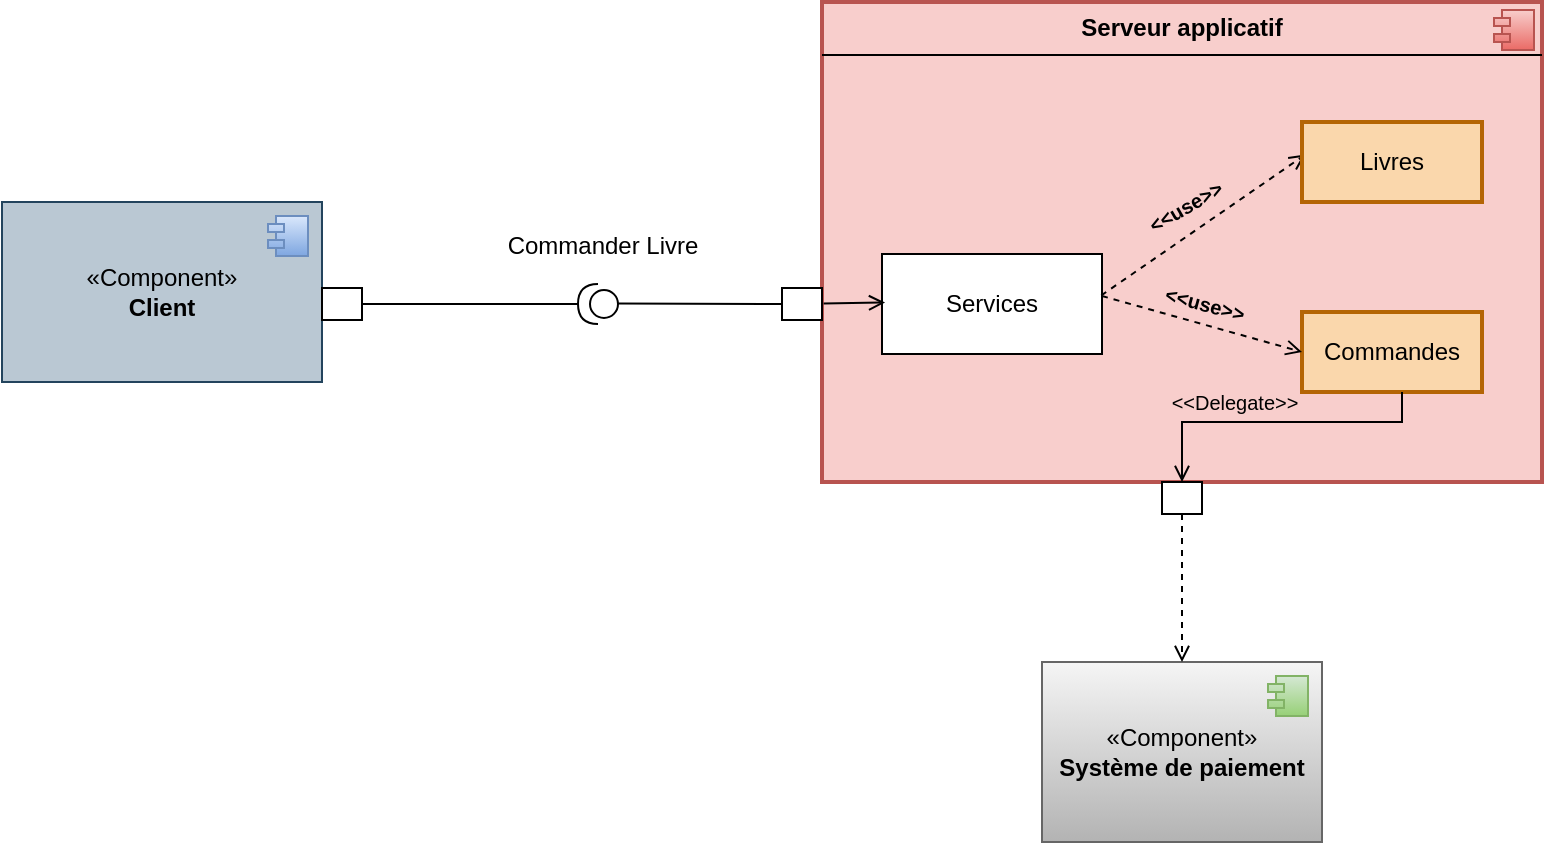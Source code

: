 <mxfile version="24.7.17">
  <diagram name="Page-1" id="U8G2BHOQSllWGMfAniUl">
    <mxGraphModel dx="860" dy="484" grid="1" gridSize="10" guides="1" tooltips="1" connect="1" arrows="1" fold="1" page="1" pageScale="1" pageWidth="827" pageHeight="1169" math="0" shadow="0">
      <root>
        <mxCell id="0" />
        <mxCell id="1" parent="0" />
        <mxCell id="tWKgGG3GGvBg3Yi4ij3p-3" value="«Component»&lt;br&gt;&lt;b&gt;Client&lt;/b&gt;" style="html=1;dropTarget=0;whiteSpace=wrap;fillColor=#bac8d3;strokeColor=#23445d;" vertex="1" parent="1">
          <mxGeometry x="20" y="250" width="160" height="90" as="geometry" />
        </mxCell>
        <mxCell id="tWKgGG3GGvBg3Yi4ij3p-4" value="" style="shape=module;jettyWidth=8;jettyHeight=4;fillColor=#dae8fc;strokeColor=#6c8ebf;gradientColor=#7ea6e0;" vertex="1" parent="tWKgGG3GGvBg3Yi4ij3p-3">
          <mxGeometry x="1" width="20" height="20" relative="1" as="geometry">
            <mxPoint x="-27" y="7" as="offset" />
          </mxGeometry>
        </mxCell>
        <mxCell id="tWKgGG3GGvBg3Yi4ij3p-5" value="" style="shape=providedRequiredInterface;html=1;verticalLabelPosition=bottom;sketch=0;flipH=1;" vertex="1" parent="1">
          <mxGeometry x="308" y="291" width="20" height="20" as="geometry" />
        </mxCell>
        <mxCell id="tWKgGG3GGvBg3Yi4ij3p-6" value="&lt;p style=&quot;margin:0px;margin-top:6px;text-align:center;&quot;&gt;&lt;b&gt;Serveur applicatif&lt;/b&gt;&lt;/p&gt;&lt;hr size=&quot;1&quot; style=&quot;border-style:solid;&quot;&gt;&lt;p style=&quot;margin:0px;margin-left:8px;&quot;&gt;&lt;br&gt;&lt;/p&gt;" style="align=left;overflow=fill;html=1;dropTarget=0;whiteSpace=wrap;strokeWidth=2;fillColor=#f8cecc;strokeColor=#b85450;" vertex="1" parent="1">
          <mxGeometry x="430" y="150" width="360" height="240" as="geometry" />
        </mxCell>
        <mxCell id="tWKgGG3GGvBg3Yi4ij3p-7" value="" style="shape=component;jettyWidth=8;jettyHeight=4;fillColor=#f8cecc;strokeColor=#b85450;gradientColor=#ea6b66;" vertex="1" parent="tWKgGG3GGvBg3Yi4ij3p-6">
          <mxGeometry x="1" width="20" height="20" relative="1" as="geometry">
            <mxPoint x="-24" y="4" as="offset" />
          </mxGeometry>
        </mxCell>
        <mxCell id="tWKgGG3GGvBg3Yi4ij3p-8" value="Services" style="html=1;whiteSpace=wrap;" vertex="1" parent="1">
          <mxGeometry x="460" y="276" width="110" height="50" as="geometry" />
        </mxCell>
        <mxCell id="tWKgGG3GGvBg3Yi4ij3p-12" value="" style="html=1;rounded=0;flipH=0;" vertex="1" parent="1">
          <mxGeometry x="410" y="293" width="20" height="16" as="geometry" />
        </mxCell>
        <mxCell id="tWKgGG3GGvBg3Yi4ij3p-16" value="" style="endArrow=open;html=1;rounded=0;align=center;verticalAlign=bottom;dashed=1;endFill=0;labelBackgroundColor=none;exitX=1.024;exitY=0.414;exitDx=0;exitDy=0;exitPerimeter=0;entryX=0.019;entryY=0.407;entryDx=0;entryDy=0;entryPerimeter=0;" edge="1" parent="1" target="tWKgGG3GGvBg3Yi4ij3p-18">
          <mxGeometry relative="1" as="geometry">
            <mxPoint x="569.64" y="296.7" as="sourcePoint" />
            <mxPoint x="737" y="286" as="targetPoint" />
          </mxGeometry>
        </mxCell>
        <mxCell id="tWKgGG3GGvBg3Yi4ij3p-17" value="&lt;font style=&quot;font-size: 10px;&quot;&gt;&lt;b&gt;&amp;lt;&amp;lt;use&amp;gt;&amp;gt;&lt;/b&gt;&lt;/font&gt;" style="resizable=0;html=1;align=center;verticalAlign=top;labelBackgroundColor=none;rotation=-30;" connectable="0" vertex="1" parent="tWKgGG3GGvBg3Yi4ij3p-16">
          <mxGeometry relative="1" as="geometry">
            <mxPoint x="-16" y="-21" as="offset" />
          </mxGeometry>
        </mxCell>
        <mxCell id="tWKgGG3GGvBg3Yi4ij3p-18" value="Livres" style="html=1;whiteSpace=wrap;fillColor=#fad7ac;strokeColor=#b46504;strokeWidth=2;" vertex="1" parent="1">
          <mxGeometry x="670" y="210" width="90" height="40" as="geometry" />
        </mxCell>
        <mxCell id="tWKgGG3GGvBg3Yi4ij3p-19" value="Commandes" style="html=1;whiteSpace=wrap;fillColor=#fad7ac;strokeColor=#b46504;strokeWidth=2;" vertex="1" parent="1">
          <mxGeometry x="670" y="305" width="90" height="40" as="geometry" />
        </mxCell>
        <mxCell id="tWKgGG3GGvBg3Yi4ij3p-20" value="" style="endArrow=open;html=1;rounded=0;align=center;verticalAlign=bottom;dashed=1;endFill=0;labelBackgroundColor=none;entryX=0;entryY=0.5;entryDx=0;entryDy=0;" edge="1" parent="1" target="tWKgGG3GGvBg3Yi4ij3p-19">
          <mxGeometry relative="1" as="geometry">
            <mxPoint x="570" y="297" as="sourcePoint" />
            <mxPoint x="682" y="236" as="targetPoint" />
          </mxGeometry>
        </mxCell>
        <mxCell id="tWKgGG3GGvBg3Yi4ij3p-22" value="" style="endArrow=open;html=1;rounded=0;entryX=0.014;entryY=0.425;entryDx=0;entryDy=0;entryPerimeter=0;exitX=1.027;exitY=0.392;exitDx=0;exitDy=0;exitPerimeter=0;endFill=0;" edge="1" parent="1">
          <mxGeometry width="50" height="50" relative="1" as="geometry">
            <mxPoint x="430.81" y="300.76" as="sourcePoint" />
            <mxPoint x="461.54" y="300.25" as="targetPoint" />
          </mxGeometry>
        </mxCell>
        <mxCell id="tWKgGG3GGvBg3Yi4ij3p-26" value="«Component»&lt;br&gt;&lt;b&gt;Système de paiement&lt;/b&gt;" style="html=1;dropTarget=0;whiteSpace=wrap;fillColor=#f5f5f5;gradientColor=#b3b3b3;strokeColor=#666666;" vertex="1" parent="1">
          <mxGeometry x="540" y="480" width="140" height="90" as="geometry" />
        </mxCell>
        <mxCell id="tWKgGG3GGvBg3Yi4ij3p-27" value="" style="shape=module;jettyWidth=8;jettyHeight=4;fillColor=#d5e8d4;gradientColor=#97d077;strokeColor=#82b366;" vertex="1" parent="tWKgGG3GGvBg3Yi4ij3p-26">
          <mxGeometry x="1" width="20" height="20" relative="1" as="geometry">
            <mxPoint x="-27" y="7" as="offset" />
          </mxGeometry>
        </mxCell>
        <mxCell id="tWKgGG3GGvBg3Yi4ij3p-28" value="" style="endArrow=open;html=1;rounded=0;align=center;verticalAlign=bottom;dashed=1;endFill=0;labelBackgroundColor=none;exitX=0.5;exitY=1;exitDx=0;exitDy=0;entryX=0.5;entryY=0;entryDx=0;entryDy=0;" edge="1" parent="1" source="tWKgGG3GGvBg3Yi4ij3p-29" target="tWKgGG3GGvBg3Yi4ij3p-26">
          <mxGeometry relative="1" as="geometry">
            <mxPoint x="570" y="472" as="sourcePoint" />
            <mxPoint x="610" y="464" as="targetPoint" />
          </mxGeometry>
        </mxCell>
        <mxCell id="tWKgGG3GGvBg3Yi4ij3p-29" value="" style="html=1;rounded=0;flipH=0;" vertex="1" parent="1">
          <mxGeometry x="600" y="390" width="20" height="16" as="geometry" />
        </mxCell>
        <mxCell id="tWKgGG3GGvBg3Yi4ij3p-33" value="" style="endArrow=open;html=1;rounded=0;entryX=0.5;entryY=0;entryDx=0;entryDy=0;endFill=0;" edge="1" parent="1" target="tWKgGG3GGvBg3Yi4ij3p-29">
          <mxGeometry width="50" height="50" relative="1" as="geometry">
            <mxPoint x="720" y="345" as="sourcePoint" />
            <mxPoint x="630.73" y="360" as="targetPoint" />
            <Array as="points">
              <mxPoint x="720" y="360" />
              <mxPoint x="610" y="360" />
            </Array>
          </mxGeometry>
        </mxCell>
        <mxCell id="tWKgGG3GGvBg3Yi4ij3p-34" value="" style="html=1;rounded=0;flipH=0;" vertex="1" parent="1">
          <mxGeometry x="180" y="293" width="20" height="16" as="geometry" />
        </mxCell>
        <mxCell id="tWKgGG3GGvBg3Yi4ij3p-35" value="" style="endArrow=none;html=1;rounded=0;exitX=1;exitY=0.5;exitDx=0;exitDy=0;entryX=1;entryY=0.5;entryDx=0;entryDy=0;entryPerimeter=0;" edge="1" parent="1" source="tWKgGG3GGvBg3Yi4ij3p-34" target="tWKgGG3GGvBg3Yi4ij3p-5">
          <mxGeometry width="50" height="50" relative="1" as="geometry">
            <mxPoint x="250" y="343" as="sourcePoint" />
            <mxPoint x="300" y="293" as="targetPoint" />
          </mxGeometry>
        </mxCell>
        <mxCell id="tWKgGG3GGvBg3Yi4ij3p-36" value="" style="endArrow=none;html=1;rounded=0;exitX=1;exitY=0.5;exitDx=0;exitDy=0;" edge="1" parent="1">
          <mxGeometry width="50" height="50" relative="1" as="geometry">
            <mxPoint x="328" y="300.81" as="sourcePoint" />
            <mxPoint x="410" y="301" as="targetPoint" />
          </mxGeometry>
        </mxCell>
        <mxCell id="tWKgGG3GGvBg3Yi4ij3p-37" value="&lt;font style=&quot;font-size: 10px;&quot;&gt;&amp;lt;&amp;lt;Delegate&amp;gt;&amp;gt;&lt;/font&gt;" style="resizable=0;html=1;align=center;verticalAlign=top;labelBackgroundColor=none;" connectable="0" vertex="1" parent="1">
          <mxGeometry x="636.005" y="335.996" as="geometry" />
        </mxCell>
        <mxCell id="tWKgGG3GGvBg3Yi4ij3p-38" value="&lt;font style=&quot;font-size: 10px;&quot;&gt;&lt;b&gt;&amp;lt;&amp;lt;use&amp;gt;&amp;gt;&lt;/b&gt;&lt;/font&gt;" style="resizable=0;html=1;align=center;verticalAlign=top;labelBackgroundColor=none;rotation=15;direction=south;" connectable="0" vertex="1" parent="1">
          <mxGeometry x="625.005" y="286.996" as="geometry" />
        </mxCell>
        <mxCell id="tWKgGG3GGvBg3Yi4ij3p-39" value="Commander Livre" style="text;html=1;align=center;verticalAlign=middle;resizable=0;points=[];autosize=1;strokeColor=none;fillColor=none;" vertex="1" parent="1">
          <mxGeometry x="260" y="257" width="120" height="30" as="geometry" />
        </mxCell>
      </root>
    </mxGraphModel>
  </diagram>
</mxfile>
